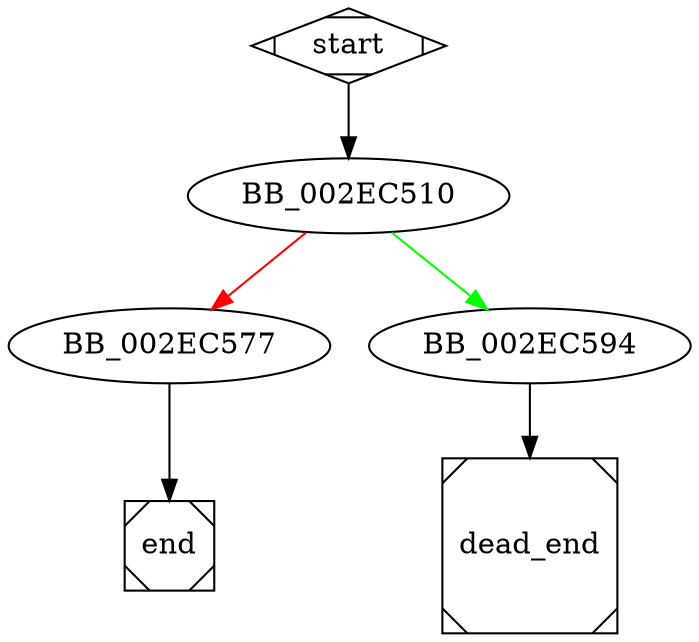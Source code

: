 digraph G {
  start -> BB_002EC510;

  BB_002EC510 -> BB_002EC577 [color=red];
  BB_002EC510 -> BB_002EC594 [color=green];
  
  BB_002EC577 -> end;
  
  BB_002EC594 -> dead_end;
  
  start [shape=Mdiamond];
  end [shape=Msquare];
  dead_end [shape=Msquare];
}
